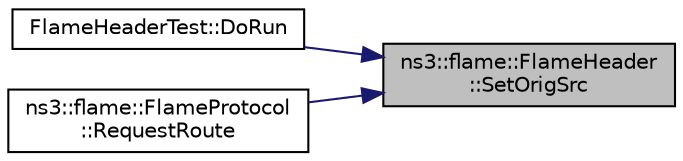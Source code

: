 digraph "ns3::flame::FlameHeader::SetOrigSrc"
{
 // LATEX_PDF_SIZE
  edge [fontname="Helvetica",fontsize="10",labelfontname="Helvetica",labelfontsize="10"];
  node [fontname="Helvetica",fontsize="10",shape=record];
  rankdir="RL";
  Node1 [label="ns3::flame::FlameHeader\l::SetOrigSrc",height=0.2,width=0.4,color="black", fillcolor="grey75", style="filled", fontcolor="black",tooltip="Set origin source function."];
  Node1 -> Node2 [dir="back",color="midnightblue",fontsize="10",style="solid",fontname="Helvetica"];
  Node2 [label="FlameHeaderTest::DoRun",height=0.2,width=0.4,color="black", fillcolor="white", style="filled",URL="$struct_flame_header_test.html#adc3edd857cbf2ef57d161156a3818357",tooltip="Implementation to actually run this TestCase."];
  Node1 -> Node3 [dir="back",color="midnightblue",fontsize="10",style="solid",fontname="Helvetica"];
  Node3 [label="ns3::flame::FlameProtocol\l::RequestRoute",height=0.2,width=0.4,color="black", fillcolor="white", style="filled",URL="$classns3_1_1flame_1_1_flame_protocol.html#a70087b7d1cd62978882df6599f56bf29",tooltip="Route request, inherited from MeshL2RoutingProtocol."];
}
